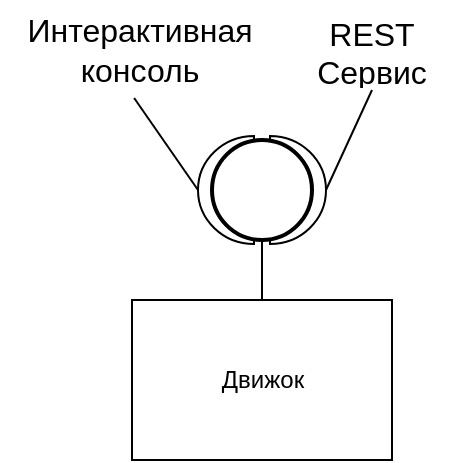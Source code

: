 <mxfile version="23.1.5" type="device">
  <diagram name="Страница — 1" id="AsmjFWyyXA_a_f0gqd3f">
    <mxGraphModel dx="366" dy="279" grid="1" gridSize="10" guides="1" tooltips="1" connect="1" arrows="1" fold="1" page="1" pageScale="1" pageWidth="827" pageHeight="1169" math="0" shadow="0">
      <root>
        <mxCell id="0" />
        <mxCell id="1" parent="0" />
        <mxCell id="yZ4iwfG-ot99XJUKMga5-24" value="" style="verticalLabelPosition=bottom;verticalAlign=top;html=1;shape=mxgraph.basic.half_circle;rotation=-90;" vertex="1" parent="1">
          <mxGeometry x="226" y="211" width="54" height="28" as="geometry" />
        </mxCell>
        <mxCell id="yZ4iwfG-ot99XJUKMga5-23" value="" style="verticalLabelPosition=bottom;verticalAlign=top;html=1;shape=mxgraph.basic.half_circle;rotation=90;" vertex="1" parent="1">
          <mxGeometry x="190" y="211" width="54" height="28" as="geometry" />
        </mxCell>
        <mxCell id="yZ4iwfG-ot99XJUKMga5-4" value="" style="html=1;rounded=0;" vertex="1" parent="1">
          <mxGeometry x="260" y="280" width="30" height="30" as="geometry" />
        </mxCell>
        <mxCell id="yZ4iwfG-ot99XJUKMga5-5" value="" style="endArrow=none;html=1;rounded=0;align=center;verticalAlign=top;endFill=0;labelBackgroundColor=none;endSize=2;exitX=0.5;exitY=0;exitDx=0;exitDy=0;" edge="1" source="yZ4iwfG-ot99XJUKMga5-7" target="yZ4iwfG-ot99XJUKMga5-22" parent="1">
          <mxGeometry relative="1" as="geometry">
            <mxPoint x="235" y="238.0" as="targetPoint" />
          </mxGeometry>
        </mxCell>
        <mxCell id="yZ4iwfG-ot99XJUKMga5-7" value="Движок" style="html=1;rounded=0;" vertex="1" parent="1">
          <mxGeometry x="170" y="280" width="130" height="80" as="geometry" />
        </mxCell>
        <mxCell id="yZ4iwfG-ot99XJUKMga5-8" value="" style="endArrow=none;html=1;rounded=0;align=center;verticalAlign=top;endFill=0;labelBackgroundColor=none;endSize=2;entryX=0.5;entryY=1;entryDx=0;entryDy=0;entryPerimeter=0;exitX=0.5;exitY=1;exitDx=0;exitDy=0;" edge="1" source="yZ4iwfG-ot99XJUKMga5-16" target="yZ4iwfG-ot99XJUKMga5-24" parent="1">
          <mxGeometry relative="1" as="geometry">
            <mxPoint x="290" y="230" as="sourcePoint" />
            <mxPoint x="282.75" y="259" as="targetPoint" />
          </mxGeometry>
        </mxCell>
        <mxCell id="yZ4iwfG-ot99XJUKMga5-11" value="" style="endArrow=none;html=1;rounded=0;align=center;verticalAlign=top;endFill=0;labelBackgroundColor=none;endSize=2;exitX=0.479;exitY=0.98;exitDx=0;exitDy=0;exitPerimeter=0;entryX=0.5;entryY=1;entryDx=0;entryDy=0;entryPerimeter=0;" edge="1" source="yZ4iwfG-ot99XJUKMga5-15" target="yZ4iwfG-ot99XJUKMga5-23" parent="1">
          <mxGeometry relative="1" as="geometry">
            <mxPoint x="260" y="230" as="sourcePoint" />
            <mxPoint x="200" y="220" as="targetPoint" />
          </mxGeometry>
        </mxCell>
        <UserObject label="&lt;font style=&quot;font-size: 16px;&quot;&gt;Интерактивная консоль&lt;/font&gt;" placeholders="1" name="Variable" id="yZ4iwfG-ot99XJUKMga5-15">
          <mxCell style="text;html=1;strokeColor=none;fillColor=none;align=center;verticalAlign=middle;whiteSpace=wrap;overflow=hidden;" vertex="1" parent="1">
            <mxGeometry x="104" y="130" width="140" height="50" as="geometry" />
          </mxCell>
        </UserObject>
        <UserObject label="&lt;font style=&quot;font-size: 16px;&quot;&gt;REST &lt;br&gt;Сервис&lt;/font&gt;" placeholders="1" name="Variable" id="yZ4iwfG-ot99XJUKMga5-16">
          <mxCell style="text;html=1;strokeColor=none;fillColor=none;align=center;verticalAlign=middle;whiteSpace=wrap;overflow=hidden;" vertex="1" parent="1">
            <mxGeometry x="240" y="135" width="100" height="40" as="geometry" />
          </mxCell>
        </UserObject>
        <mxCell id="yZ4iwfG-ot99XJUKMga5-22" value="" style="strokeWidth=2;html=1;shape=mxgraph.flowchart.start_2;whiteSpace=wrap;" vertex="1" parent="1">
          <mxGeometry x="210" y="200" width="50" height="50" as="geometry" />
        </mxCell>
      </root>
    </mxGraphModel>
  </diagram>
</mxfile>
